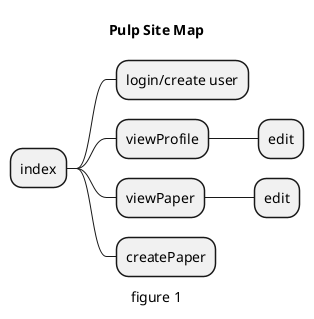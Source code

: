 @startmindmap
'https://plantuml.com/mindmap-diagram

caption figure 1
title Pulp Site Map

* index
** login/create user
** viewProfile
*** edit
** viewPaper
*** edit
** createPaper
@endmindmap

